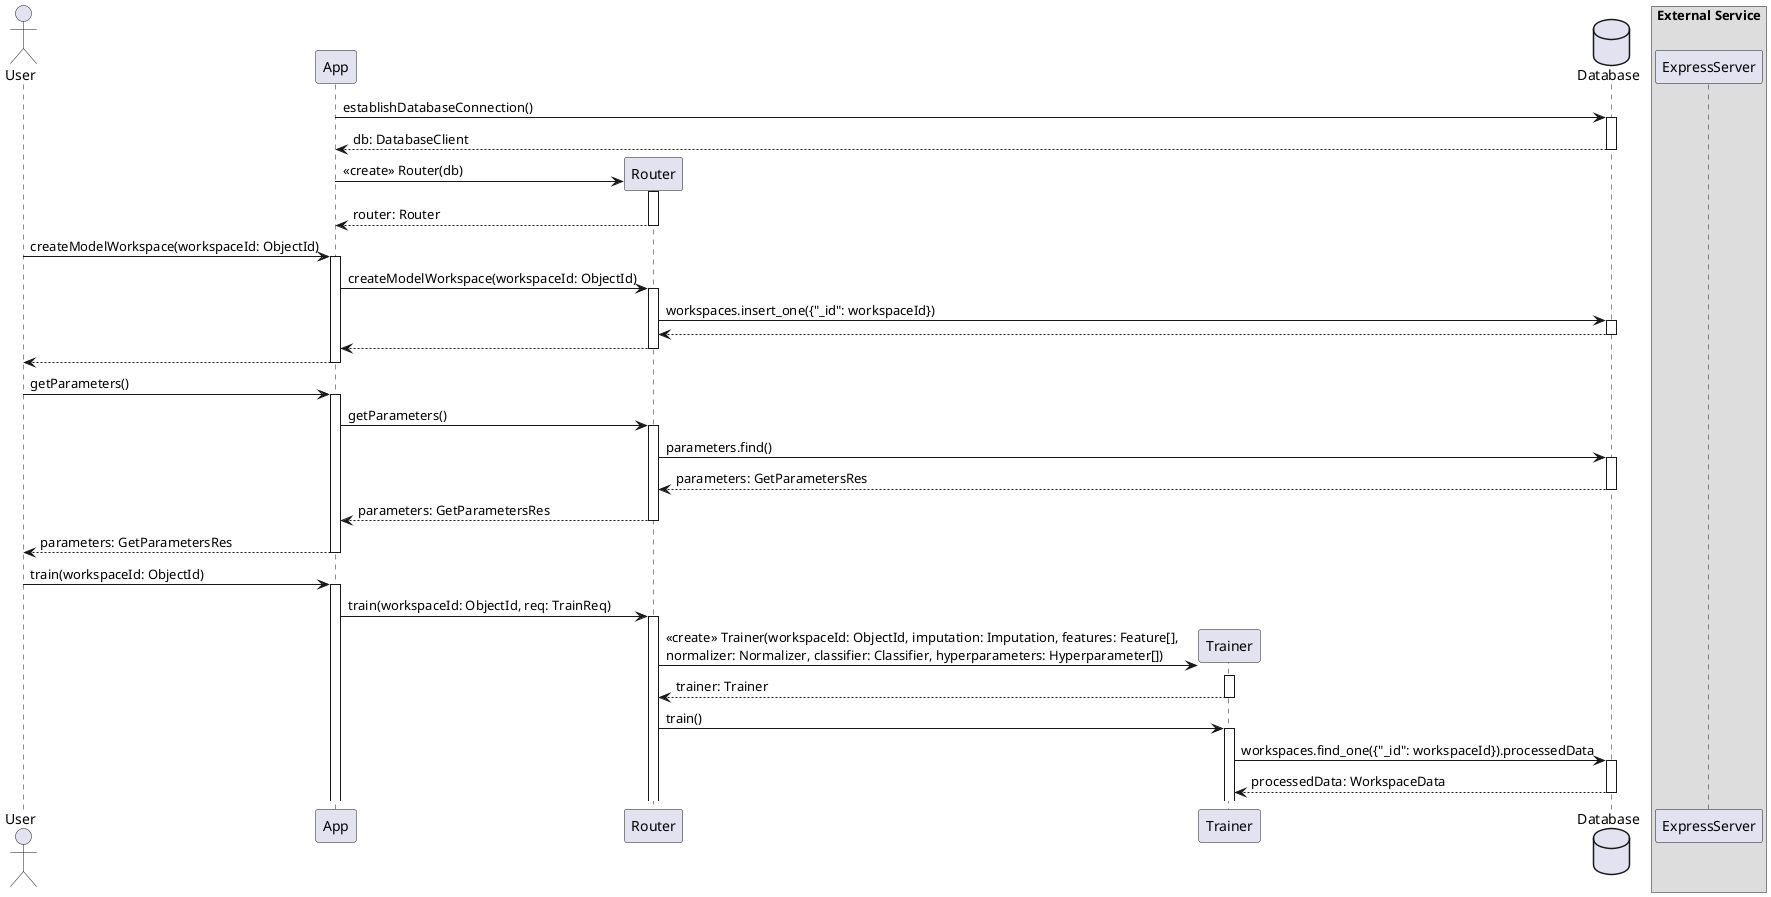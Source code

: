 @startuml Desktop Client - Training a model
autoactivate on

actor User
participant App
participant Router
participant Trainer
database Database
'participant Workspace
box "External Service"
participant ExpressServer
end box

App -> Database : establishDatabaseConnection()
return db: DatabaseClient

create Router
App -> Router: <<create>> Router(db)
return router: Router

User -> App: createModelWorkspace(workspaceId: ObjectId)
App -> Router: createModelWorkspace(workspaceId: ObjectId)
Router -> Database: workspaces.insert_one({"_id": workspaceId})
'create Workspace
'Database -> Workspace: <<create>> Workspace()
'return
return
return
return

User -> App: getParameters()
App -> Router: getParameters()
Router -> Database: parameters.find()
return parameters: GetParametersRes
return parameters: GetParametersRes
return parameters: GetParametersRes

User -> App: train(workspaceId: ObjectId)
App -> Router: train(workspaceId: ObjectId, req: TrainReq)
create Trainer
Router -> Trainer: <<create>> Trainer(workspaceId: ObjectId, imputation: Imputation, features: Feature[], \nnormalizer: Normalizer, classifier: Classifier, hyperparameters: Hyperparameter[])
return trainer: Trainer
Router -> Trainer: train()

Trainer -> Database: workspaces.find_one({"_id": workspaceId}).processedData
return processedData: WorkspaceData

@enduml